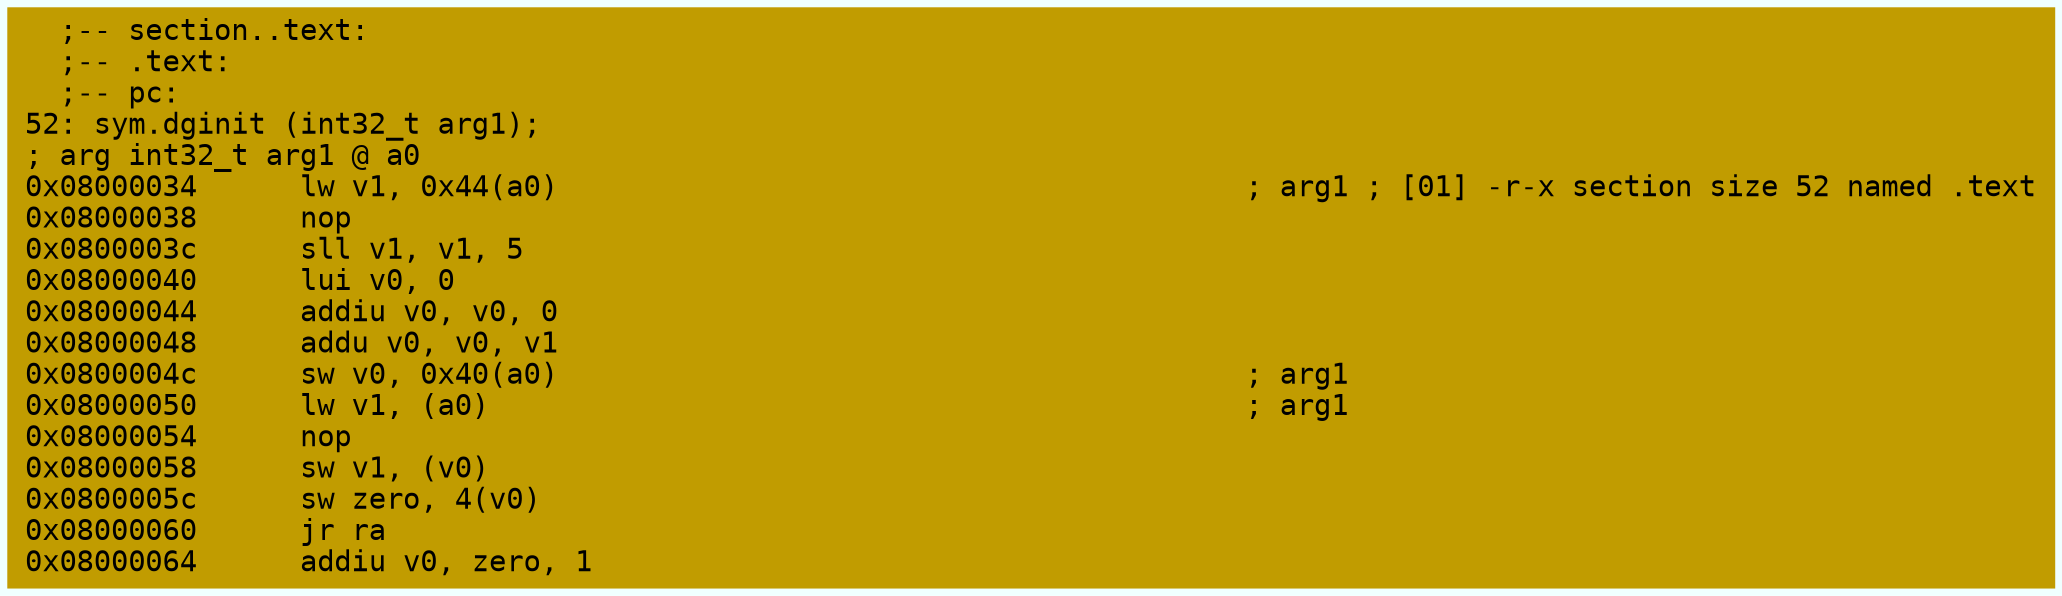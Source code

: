 digraph code {
	graph [bgcolor=azure fontsize=8 fontname="Courier" splines="ortho"];
	node [fillcolor=gray style=filled shape=box];
	edge [arrowhead="normal"];
	"0x08000034" [URL="sym.dginit/0x08000034", fillcolor="#c19c00",color="#c19c00", fontname="Courier",label="  ;-- section..text:\l  ;-- .text:\l  ;-- pc:\l52: sym.dginit (int32_t arg1);\l; arg int32_t arg1 @ a0\l0x08000034      lw v1, 0x44(a0)                                        ; arg1 ; [01] -r-x section size 52 named .text\l0x08000038      nop\l0x0800003c      sll v1, v1, 5\l0x08000040      lui v0, 0\l0x08000044      addiu v0, v0, 0\l0x08000048      addu v0, v0, v1\l0x0800004c      sw v0, 0x40(a0)                                        ; arg1\l0x08000050      lw v1, (a0)                                            ; arg1\l0x08000054      nop\l0x08000058      sw v1, (v0)\l0x0800005c      sw zero, 4(v0)\l0x08000060      jr ra\l0x08000064      addiu v0, zero, 1\l"]
}
